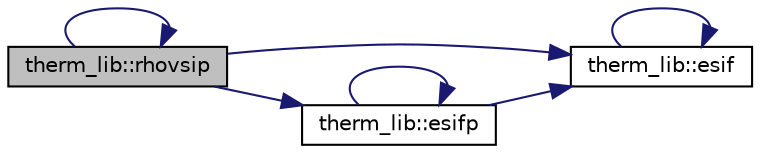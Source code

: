 digraph "therm_lib::rhovsip"
{
 // LATEX_PDF_SIZE
  edge [fontname="Helvetica",fontsize="10",labelfontname="Helvetica",labelfontsize="10"];
  node [fontname="Helvetica",fontsize="10",shape=record];
  rankdir="LR";
  Node1 [label="therm_lib::rhovsip",height=0.2,width=0.4,color="black", fillcolor="grey75", style="filled", fontcolor="black",tooltip=" "];
  Node1 -> Node2 [color="midnightblue",fontsize="10",style="solid"];
  Node2 [label="therm_lib::esif",height=0.2,width=0.4,color="black", fillcolor="white", style="filled",URL="$namespacetherm__lib.html#a109004866b1542dfcfa1da1e5130d3c9",tooltip=" "];
  Node2 -> Node2 [color="midnightblue",fontsize="10",style="solid"];
  Node1 -> Node3 [color="midnightblue",fontsize="10",style="solid"];
  Node3 [label="therm_lib::esifp",height=0.2,width=0.4,color="black", fillcolor="white", style="filled",URL="$namespacetherm__lib.html#a4c1f51941fe39db465e2fba15c887667",tooltip=" "];
  Node3 -> Node2 [color="midnightblue",fontsize="10",style="solid"];
  Node3 -> Node3 [color="midnightblue",fontsize="10",style="solid"];
  Node1 -> Node1 [color="midnightblue",fontsize="10",style="solid"];
}
